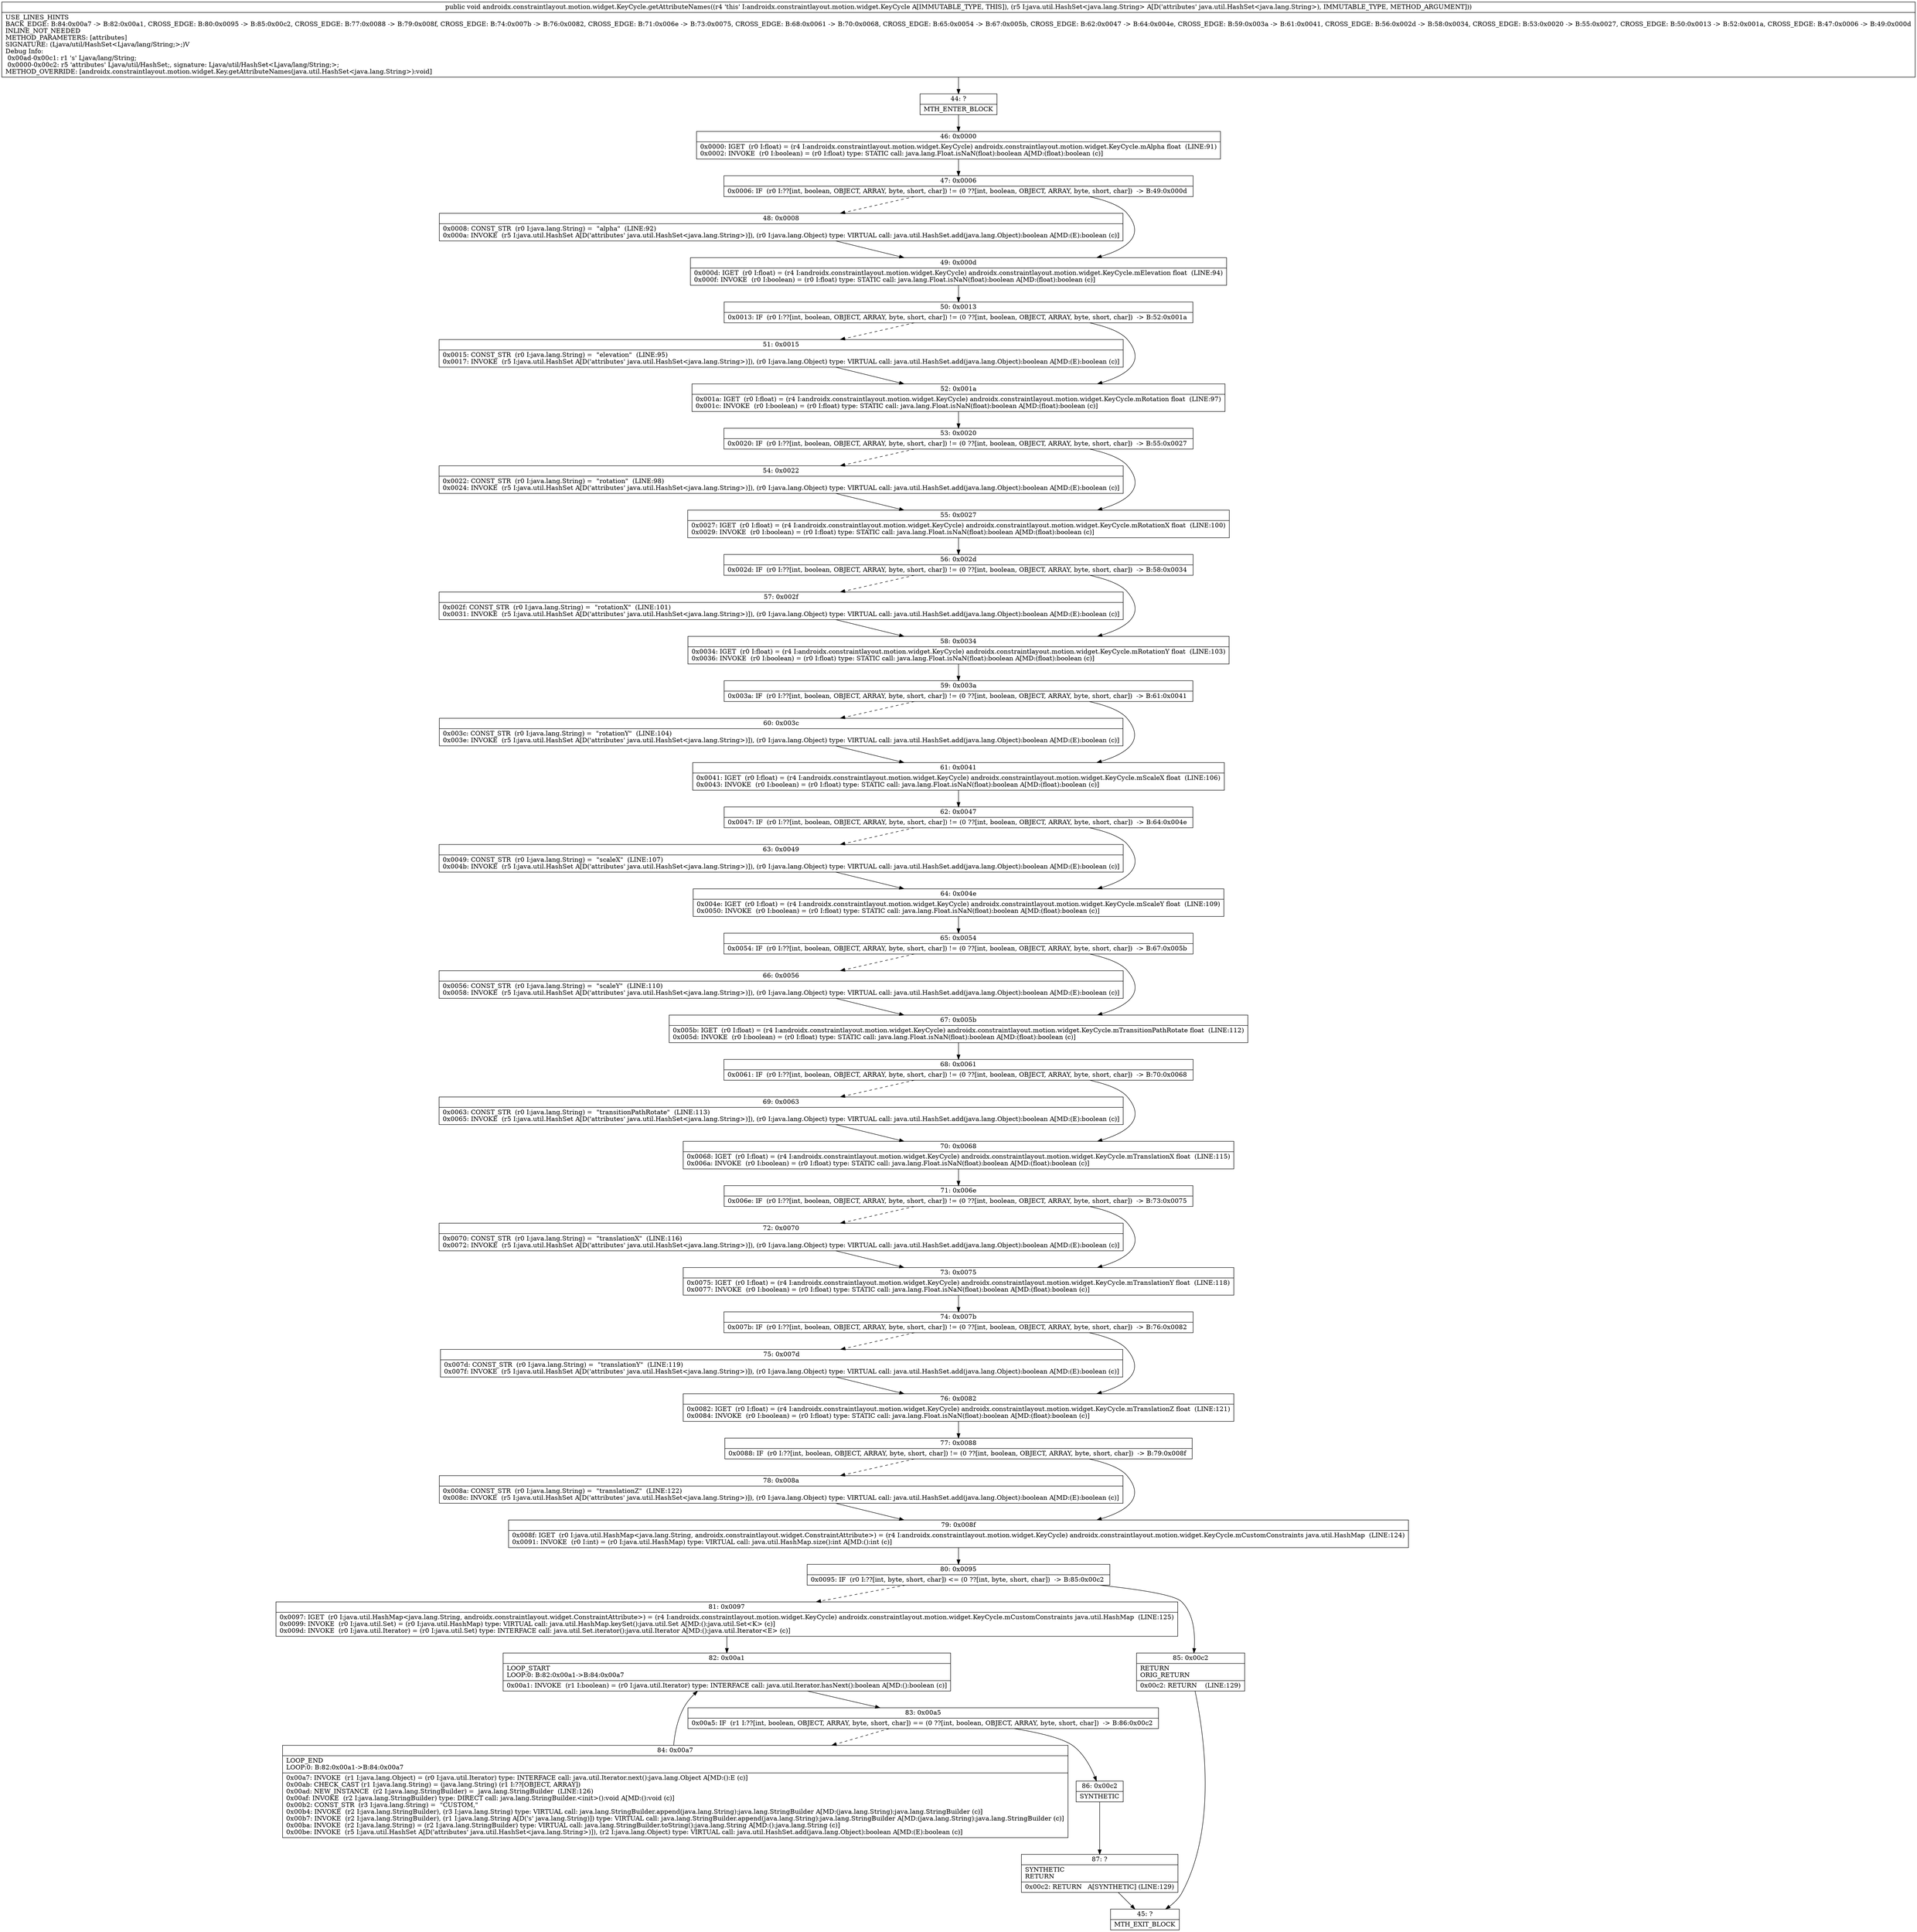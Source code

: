 digraph "CFG forandroidx.constraintlayout.motion.widget.KeyCycle.getAttributeNames(Ljava\/util\/HashSet;)V" {
Node_44 [shape=record,label="{44\:\ ?|MTH_ENTER_BLOCK\l}"];
Node_46 [shape=record,label="{46\:\ 0x0000|0x0000: IGET  (r0 I:float) = (r4 I:androidx.constraintlayout.motion.widget.KeyCycle) androidx.constraintlayout.motion.widget.KeyCycle.mAlpha float  (LINE:91)\l0x0002: INVOKE  (r0 I:boolean) = (r0 I:float) type: STATIC call: java.lang.Float.isNaN(float):boolean A[MD:(float):boolean (c)]\l}"];
Node_47 [shape=record,label="{47\:\ 0x0006|0x0006: IF  (r0 I:??[int, boolean, OBJECT, ARRAY, byte, short, char]) != (0 ??[int, boolean, OBJECT, ARRAY, byte, short, char])  \-\> B:49:0x000d \l}"];
Node_48 [shape=record,label="{48\:\ 0x0008|0x0008: CONST_STR  (r0 I:java.lang.String) =  \"alpha\"  (LINE:92)\l0x000a: INVOKE  (r5 I:java.util.HashSet A[D('attributes' java.util.HashSet\<java.lang.String\>)]), (r0 I:java.lang.Object) type: VIRTUAL call: java.util.HashSet.add(java.lang.Object):boolean A[MD:(E):boolean (c)]\l}"];
Node_49 [shape=record,label="{49\:\ 0x000d|0x000d: IGET  (r0 I:float) = (r4 I:androidx.constraintlayout.motion.widget.KeyCycle) androidx.constraintlayout.motion.widget.KeyCycle.mElevation float  (LINE:94)\l0x000f: INVOKE  (r0 I:boolean) = (r0 I:float) type: STATIC call: java.lang.Float.isNaN(float):boolean A[MD:(float):boolean (c)]\l}"];
Node_50 [shape=record,label="{50\:\ 0x0013|0x0013: IF  (r0 I:??[int, boolean, OBJECT, ARRAY, byte, short, char]) != (0 ??[int, boolean, OBJECT, ARRAY, byte, short, char])  \-\> B:52:0x001a \l}"];
Node_51 [shape=record,label="{51\:\ 0x0015|0x0015: CONST_STR  (r0 I:java.lang.String) =  \"elevation\"  (LINE:95)\l0x0017: INVOKE  (r5 I:java.util.HashSet A[D('attributes' java.util.HashSet\<java.lang.String\>)]), (r0 I:java.lang.Object) type: VIRTUAL call: java.util.HashSet.add(java.lang.Object):boolean A[MD:(E):boolean (c)]\l}"];
Node_52 [shape=record,label="{52\:\ 0x001a|0x001a: IGET  (r0 I:float) = (r4 I:androidx.constraintlayout.motion.widget.KeyCycle) androidx.constraintlayout.motion.widget.KeyCycle.mRotation float  (LINE:97)\l0x001c: INVOKE  (r0 I:boolean) = (r0 I:float) type: STATIC call: java.lang.Float.isNaN(float):boolean A[MD:(float):boolean (c)]\l}"];
Node_53 [shape=record,label="{53\:\ 0x0020|0x0020: IF  (r0 I:??[int, boolean, OBJECT, ARRAY, byte, short, char]) != (0 ??[int, boolean, OBJECT, ARRAY, byte, short, char])  \-\> B:55:0x0027 \l}"];
Node_54 [shape=record,label="{54\:\ 0x0022|0x0022: CONST_STR  (r0 I:java.lang.String) =  \"rotation\"  (LINE:98)\l0x0024: INVOKE  (r5 I:java.util.HashSet A[D('attributes' java.util.HashSet\<java.lang.String\>)]), (r0 I:java.lang.Object) type: VIRTUAL call: java.util.HashSet.add(java.lang.Object):boolean A[MD:(E):boolean (c)]\l}"];
Node_55 [shape=record,label="{55\:\ 0x0027|0x0027: IGET  (r0 I:float) = (r4 I:androidx.constraintlayout.motion.widget.KeyCycle) androidx.constraintlayout.motion.widget.KeyCycle.mRotationX float  (LINE:100)\l0x0029: INVOKE  (r0 I:boolean) = (r0 I:float) type: STATIC call: java.lang.Float.isNaN(float):boolean A[MD:(float):boolean (c)]\l}"];
Node_56 [shape=record,label="{56\:\ 0x002d|0x002d: IF  (r0 I:??[int, boolean, OBJECT, ARRAY, byte, short, char]) != (0 ??[int, boolean, OBJECT, ARRAY, byte, short, char])  \-\> B:58:0x0034 \l}"];
Node_57 [shape=record,label="{57\:\ 0x002f|0x002f: CONST_STR  (r0 I:java.lang.String) =  \"rotationX\"  (LINE:101)\l0x0031: INVOKE  (r5 I:java.util.HashSet A[D('attributes' java.util.HashSet\<java.lang.String\>)]), (r0 I:java.lang.Object) type: VIRTUAL call: java.util.HashSet.add(java.lang.Object):boolean A[MD:(E):boolean (c)]\l}"];
Node_58 [shape=record,label="{58\:\ 0x0034|0x0034: IGET  (r0 I:float) = (r4 I:androidx.constraintlayout.motion.widget.KeyCycle) androidx.constraintlayout.motion.widget.KeyCycle.mRotationY float  (LINE:103)\l0x0036: INVOKE  (r0 I:boolean) = (r0 I:float) type: STATIC call: java.lang.Float.isNaN(float):boolean A[MD:(float):boolean (c)]\l}"];
Node_59 [shape=record,label="{59\:\ 0x003a|0x003a: IF  (r0 I:??[int, boolean, OBJECT, ARRAY, byte, short, char]) != (0 ??[int, boolean, OBJECT, ARRAY, byte, short, char])  \-\> B:61:0x0041 \l}"];
Node_60 [shape=record,label="{60\:\ 0x003c|0x003c: CONST_STR  (r0 I:java.lang.String) =  \"rotationY\"  (LINE:104)\l0x003e: INVOKE  (r5 I:java.util.HashSet A[D('attributes' java.util.HashSet\<java.lang.String\>)]), (r0 I:java.lang.Object) type: VIRTUAL call: java.util.HashSet.add(java.lang.Object):boolean A[MD:(E):boolean (c)]\l}"];
Node_61 [shape=record,label="{61\:\ 0x0041|0x0041: IGET  (r0 I:float) = (r4 I:androidx.constraintlayout.motion.widget.KeyCycle) androidx.constraintlayout.motion.widget.KeyCycle.mScaleX float  (LINE:106)\l0x0043: INVOKE  (r0 I:boolean) = (r0 I:float) type: STATIC call: java.lang.Float.isNaN(float):boolean A[MD:(float):boolean (c)]\l}"];
Node_62 [shape=record,label="{62\:\ 0x0047|0x0047: IF  (r0 I:??[int, boolean, OBJECT, ARRAY, byte, short, char]) != (0 ??[int, boolean, OBJECT, ARRAY, byte, short, char])  \-\> B:64:0x004e \l}"];
Node_63 [shape=record,label="{63\:\ 0x0049|0x0049: CONST_STR  (r0 I:java.lang.String) =  \"scaleX\"  (LINE:107)\l0x004b: INVOKE  (r5 I:java.util.HashSet A[D('attributes' java.util.HashSet\<java.lang.String\>)]), (r0 I:java.lang.Object) type: VIRTUAL call: java.util.HashSet.add(java.lang.Object):boolean A[MD:(E):boolean (c)]\l}"];
Node_64 [shape=record,label="{64\:\ 0x004e|0x004e: IGET  (r0 I:float) = (r4 I:androidx.constraintlayout.motion.widget.KeyCycle) androidx.constraintlayout.motion.widget.KeyCycle.mScaleY float  (LINE:109)\l0x0050: INVOKE  (r0 I:boolean) = (r0 I:float) type: STATIC call: java.lang.Float.isNaN(float):boolean A[MD:(float):boolean (c)]\l}"];
Node_65 [shape=record,label="{65\:\ 0x0054|0x0054: IF  (r0 I:??[int, boolean, OBJECT, ARRAY, byte, short, char]) != (0 ??[int, boolean, OBJECT, ARRAY, byte, short, char])  \-\> B:67:0x005b \l}"];
Node_66 [shape=record,label="{66\:\ 0x0056|0x0056: CONST_STR  (r0 I:java.lang.String) =  \"scaleY\"  (LINE:110)\l0x0058: INVOKE  (r5 I:java.util.HashSet A[D('attributes' java.util.HashSet\<java.lang.String\>)]), (r0 I:java.lang.Object) type: VIRTUAL call: java.util.HashSet.add(java.lang.Object):boolean A[MD:(E):boolean (c)]\l}"];
Node_67 [shape=record,label="{67\:\ 0x005b|0x005b: IGET  (r0 I:float) = (r4 I:androidx.constraintlayout.motion.widget.KeyCycle) androidx.constraintlayout.motion.widget.KeyCycle.mTransitionPathRotate float  (LINE:112)\l0x005d: INVOKE  (r0 I:boolean) = (r0 I:float) type: STATIC call: java.lang.Float.isNaN(float):boolean A[MD:(float):boolean (c)]\l}"];
Node_68 [shape=record,label="{68\:\ 0x0061|0x0061: IF  (r0 I:??[int, boolean, OBJECT, ARRAY, byte, short, char]) != (0 ??[int, boolean, OBJECT, ARRAY, byte, short, char])  \-\> B:70:0x0068 \l}"];
Node_69 [shape=record,label="{69\:\ 0x0063|0x0063: CONST_STR  (r0 I:java.lang.String) =  \"transitionPathRotate\"  (LINE:113)\l0x0065: INVOKE  (r5 I:java.util.HashSet A[D('attributes' java.util.HashSet\<java.lang.String\>)]), (r0 I:java.lang.Object) type: VIRTUAL call: java.util.HashSet.add(java.lang.Object):boolean A[MD:(E):boolean (c)]\l}"];
Node_70 [shape=record,label="{70\:\ 0x0068|0x0068: IGET  (r0 I:float) = (r4 I:androidx.constraintlayout.motion.widget.KeyCycle) androidx.constraintlayout.motion.widget.KeyCycle.mTranslationX float  (LINE:115)\l0x006a: INVOKE  (r0 I:boolean) = (r0 I:float) type: STATIC call: java.lang.Float.isNaN(float):boolean A[MD:(float):boolean (c)]\l}"];
Node_71 [shape=record,label="{71\:\ 0x006e|0x006e: IF  (r0 I:??[int, boolean, OBJECT, ARRAY, byte, short, char]) != (0 ??[int, boolean, OBJECT, ARRAY, byte, short, char])  \-\> B:73:0x0075 \l}"];
Node_72 [shape=record,label="{72\:\ 0x0070|0x0070: CONST_STR  (r0 I:java.lang.String) =  \"translationX\"  (LINE:116)\l0x0072: INVOKE  (r5 I:java.util.HashSet A[D('attributes' java.util.HashSet\<java.lang.String\>)]), (r0 I:java.lang.Object) type: VIRTUAL call: java.util.HashSet.add(java.lang.Object):boolean A[MD:(E):boolean (c)]\l}"];
Node_73 [shape=record,label="{73\:\ 0x0075|0x0075: IGET  (r0 I:float) = (r4 I:androidx.constraintlayout.motion.widget.KeyCycle) androidx.constraintlayout.motion.widget.KeyCycle.mTranslationY float  (LINE:118)\l0x0077: INVOKE  (r0 I:boolean) = (r0 I:float) type: STATIC call: java.lang.Float.isNaN(float):boolean A[MD:(float):boolean (c)]\l}"];
Node_74 [shape=record,label="{74\:\ 0x007b|0x007b: IF  (r0 I:??[int, boolean, OBJECT, ARRAY, byte, short, char]) != (0 ??[int, boolean, OBJECT, ARRAY, byte, short, char])  \-\> B:76:0x0082 \l}"];
Node_75 [shape=record,label="{75\:\ 0x007d|0x007d: CONST_STR  (r0 I:java.lang.String) =  \"translationY\"  (LINE:119)\l0x007f: INVOKE  (r5 I:java.util.HashSet A[D('attributes' java.util.HashSet\<java.lang.String\>)]), (r0 I:java.lang.Object) type: VIRTUAL call: java.util.HashSet.add(java.lang.Object):boolean A[MD:(E):boolean (c)]\l}"];
Node_76 [shape=record,label="{76\:\ 0x0082|0x0082: IGET  (r0 I:float) = (r4 I:androidx.constraintlayout.motion.widget.KeyCycle) androidx.constraintlayout.motion.widget.KeyCycle.mTranslationZ float  (LINE:121)\l0x0084: INVOKE  (r0 I:boolean) = (r0 I:float) type: STATIC call: java.lang.Float.isNaN(float):boolean A[MD:(float):boolean (c)]\l}"];
Node_77 [shape=record,label="{77\:\ 0x0088|0x0088: IF  (r0 I:??[int, boolean, OBJECT, ARRAY, byte, short, char]) != (0 ??[int, boolean, OBJECT, ARRAY, byte, short, char])  \-\> B:79:0x008f \l}"];
Node_78 [shape=record,label="{78\:\ 0x008a|0x008a: CONST_STR  (r0 I:java.lang.String) =  \"translationZ\"  (LINE:122)\l0x008c: INVOKE  (r5 I:java.util.HashSet A[D('attributes' java.util.HashSet\<java.lang.String\>)]), (r0 I:java.lang.Object) type: VIRTUAL call: java.util.HashSet.add(java.lang.Object):boolean A[MD:(E):boolean (c)]\l}"];
Node_79 [shape=record,label="{79\:\ 0x008f|0x008f: IGET  (r0 I:java.util.HashMap\<java.lang.String, androidx.constraintlayout.widget.ConstraintAttribute\>) = (r4 I:androidx.constraintlayout.motion.widget.KeyCycle) androidx.constraintlayout.motion.widget.KeyCycle.mCustomConstraints java.util.HashMap  (LINE:124)\l0x0091: INVOKE  (r0 I:int) = (r0 I:java.util.HashMap) type: VIRTUAL call: java.util.HashMap.size():int A[MD:():int (c)]\l}"];
Node_80 [shape=record,label="{80\:\ 0x0095|0x0095: IF  (r0 I:??[int, byte, short, char]) \<= (0 ??[int, byte, short, char])  \-\> B:85:0x00c2 \l}"];
Node_81 [shape=record,label="{81\:\ 0x0097|0x0097: IGET  (r0 I:java.util.HashMap\<java.lang.String, androidx.constraintlayout.widget.ConstraintAttribute\>) = (r4 I:androidx.constraintlayout.motion.widget.KeyCycle) androidx.constraintlayout.motion.widget.KeyCycle.mCustomConstraints java.util.HashMap  (LINE:125)\l0x0099: INVOKE  (r0 I:java.util.Set) = (r0 I:java.util.HashMap) type: VIRTUAL call: java.util.HashMap.keySet():java.util.Set A[MD:():java.util.Set\<K\> (c)]\l0x009d: INVOKE  (r0 I:java.util.Iterator) = (r0 I:java.util.Set) type: INTERFACE call: java.util.Set.iterator():java.util.Iterator A[MD:():java.util.Iterator\<E\> (c)]\l}"];
Node_82 [shape=record,label="{82\:\ 0x00a1|LOOP_START\lLOOP:0: B:82:0x00a1\-\>B:84:0x00a7\l|0x00a1: INVOKE  (r1 I:boolean) = (r0 I:java.util.Iterator) type: INTERFACE call: java.util.Iterator.hasNext():boolean A[MD:():boolean (c)]\l}"];
Node_83 [shape=record,label="{83\:\ 0x00a5|0x00a5: IF  (r1 I:??[int, boolean, OBJECT, ARRAY, byte, short, char]) == (0 ??[int, boolean, OBJECT, ARRAY, byte, short, char])  \-\> B:86:0x00c2 \l}"];
Node_84 [shape=record,label="{84\:\ 0x00a7|LOOP_END\lLOOP:0: B:82:0x00a1\-\>B:84:0x00a7\l|0x00a7: INVOKE  (r1 I:java.lang.Object) = (r0 I:java.util.Iterator) type: INTERFACE call: java.util.Iterator.next():java.lang.Object A[MD:():E (c)]\l0x00ab: CHECK_CAST (r1 I:java.lang.String) = (java.lang.String) (r1 I:??[OBJECT, ARRAY]) \l0x00ad: NEW_INSTANCE  (r2 I:java.lang.StringBuilder) =  java.lang.StringBuilder  (LINE:126)\l0x00af: INVOKE  (r2 I:java.lang.StringBuilder) type: DIRECT call: java.lang.StringBuilder.\<init\>():void A[MD:():void (c)]\l0x00b2: CONST_STR  (r3 I:java.lang.String) =  \"CUSTOM,\" \l0x00b4: INVOKE  (r2 I:java.lang.StringBuilder), (r3 I:java.lang.String) type: VIRTUAL call: java.lang.StringBuilder.append(java.lang.String):java.lang.StringBuilder A[MD:(java.lang.String):java.lang.StringBuilder (c)]\l0x00b7: INVOKE  (r2 I:java.lang.StringBuilder), (r1 I:java.lang.String A[D('s' java.lang.String)]) type: VIRTUAL call: java.lang.StringBuilder.append(java.lang.String):java.lang.StringBuilder A[MD:(java.lang.String):java.lang.StringBuilder (c)]\l0x00ba: INVOKE  (r2 I:java.lang.String) = (r2 I:java.lang.StringBuilder) type: VIRTUAL call: java.lang.StringBuilder.toString():java.lang.String A[MD:():java.lang.String (c)]\l0x00be: INVOKE  (r5 I:java.util.HashSet A[D('attributes' java.util.HashSet\<java.lang.String\>)]), (r2 I:java.lang.Object) type: VIRTUAL call: java.util.HashSet.add(java.lang.Object):boolean A[MD:(E):boolean (c)]\l}"];
Node_86 [shape=record,label="{86\:\ 0x00c2|SYNTHETIC\l}"];
Node_87 [shape=record,label="{87\:\ ?|SYNTHETIC\lRETURN\l|0x00c2: RETURN   A[SYNTHETIC] (LINE:129)\l}"];
Node_45 [shape=record,label="{45\:\ ?|MTH_EXIT_BLOCK\l}"];
Node_85 [shape=record,label="{85\:\ 0x00c2|RETURN\lORIG_RETURN\l|0x00c2: RETURN    (LINE:129)\l}"];
MethodNode[shape=record,label="{public void androidx.constraintlayout.motion.widget.KeyCycle.getAttributeNames((r4 'this' I:androidx.constraintlayout.motion.widget.KeyCycle A[IMMUTABLE_TYPE, THIS]), (r5 I:java.util.HashSet\<java.lang.String\> A[D('attributes' java.util.HashSet\<java.lang.String\>), IMMUTABLE_TYPE, METHOD_ARGUMENT]))  | USE_LINES_HINTS\lBACK_EDGE: B:84:0x00a7 \-\> B:82:0x00a1, CROSS_EDGE: B:80:0x0095 \-\> B:85:0x00c2, CROSS_EDGE: B:77:0x0088 \-\> B:79:0x008f, CROSS_EDGE: B:74:0x007b \-\> B:76:0x0082, CROSS_EDGE: B:71:0x006e \-\> B:73:0x0075, CROSS_EDGE: B:68:0x0061 \-\> B:70:0x0068, CROSS_EDGE: B:65:0x0054 \-\> B:67:0x005b, CROSS_EDGE: B:62:0x0047 \-\> B:64:0x004e, CROSS_EDGE: B:59:0x003a \-\> B:61:0x0041, CROSS_EDGE: B:56:0x002d \-\> B:58:0x0034, CROSS_EDGE: B:53:0x0020 \-\> B:55:0x0027, CROSS_EDGE: B:50:0x0013 \-\> B:52:0x001a, CROSS_EDGE: B:47:0x0006 \-\> B:49:0x000d\lINLINE_NOT_NEEDED\lMETHOD_PARAMETERS: [attributes]\lSIGNATURE: (Ljava\/util\/HashSet\<Ljava\/lang\/String;\>;)V\lDebug Info:\l  0x00ad\-0x00c1: r1 's' Ljava\/lang\/String;\l  0x0000\-0x00c2: r5 'attributes' Ljava\/util\/HashSet;, signature: Ljava\/util\/HashSet\<Ljava\/lang\/String;\>;\lMETHOD_OVERRIDE: [androidx.constraintlayout.motion.widget.Key.getAttributeNames(java.util.HashSet\<java.lang.String\>):void]\l}"];
MethodNode -> Node_44;Node_44 -> Node_46;
Node_46 -> Node_47;
Node_47 -> Node_48[style=dashed];
Node_47 -> Node_49;
Node_48 -> Node_49;
Node_49 -> Node_50;
Node_50 -> Node_51[style=dashed];
Node_50 -> Node_52;
Node_51 -> Node_52;
Node_52 -> Node_53;
Node_53 -> Node_54[style=dashed];
Node_53 -> Node_55;
Node_54 -> Node_55;
Node_55 -> Node_56;
Node_56 -> Node_57[style=dashed];
Node_56 -> Node_58;
Node_57 -> Node_58;
Node_58 -> Node_59;
Node_59 -> Node_60[style=dashed];
Node_59 -> Node_61;
Node_60 -> Node_61;
Node_61 -> Node_62;
Node_62 -> Node_63[style=dashed];
Node_62 -> Node_64;
Node_63 -> Node_64;
Node_64 -> Node_65;
Node_65 -> Node_66[style=dashed];
Node_65 -> Node_67;
Node_66 -> Node_67;
Node_67 -> Node_68;
Node_68 -> Node_69[style=dashed];
Node_68 -> Node_70;
Node_69 -> Node_70;
Node_70 -> Node_71;
Node_71 -> Node_72[style=dashed];
Node_71 -> Node_73;
Node_72 -> Node_73;
Node_73 -> Node_74;
Node_74 -> Node_75[style=dashed];
Node_74 -> Node_76;
Node_75 -> Node_76;
Node_76 -> Node_77;
Node_77 -> Node_78[style=dashed];
Node_77 -> Node_79;
Node_78 -> Node_79;
Node_79 -> Node_80;
Node_80 -> Node_81[style=dashed];
Node_80 -> Node_85;
Node_81 -> Node_82;
Node_82 -> Node_83;
Node_83 -> Node_84[style=dashed];
Node_83 -> Node_86;
Node_84 -> Node_82;
Node_86 -> Node_87;
Node_87 -> Node_45;
Node_85 -> Node_45;
}

